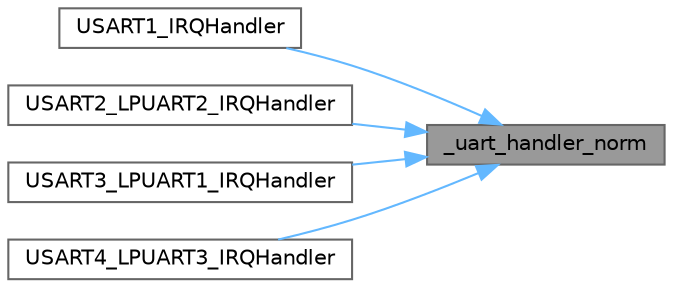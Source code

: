 digraph "_uart_handler_norm"
{
 // INTERACTIVE_SVG=YES
 // LATEX_PDF_SIZE
  bgcolor="transparent";
  edge [fontname=Helvetica,fontsize=10,labelfontname=Helvetica,labelfontsize=10];
  node [fontname=Helvetica,fontsize=10,shape=box,height=0.2,width=0.4];
  rankdir="RL";
  Node1 [id="Node000001",label="_uart_handler_norm",height=0.2,width=0.4,color="gray40", fillcolor="grey60", style="filled", fontcolor="black",tooltip=" "];
  Node1 -> Node2 [id="edge1_Node000001_Node000002",dir="back",color="steelblue1",style="solid",tooltip=" "];
  Node2 [id="Node000002",label="USART1_IRQHandler",height=0.2,width=0.4,color="grey40", fillcolor="white", style="filled",URL="$u0xx_2uart__handlers_8c.html#a7139cd4baabbbcbab0c1fe6d7d4ae1cc",tooltip=" "];
  Node1 -> Node3 [id="edge2_Node000001_Node000003",dir="back",color="steelblue1",style="solid",tooltip=" "];
  Node3 [id="Node000003",label="USART2_LPUART2_IRQHandler",height=0.2,width=0.4,color="grey40", fillcolor="white", style="filled",URL="$u0xx_2uart__handlers_8c.html#ad81f8f5f4eeb37afbe93e95d0727bb73",tooltip=" "];
  Node1 -> Node4 [id="edge3_Node000001_Node000004",dir="back",color="steelblue1",style="solid",tooltip=" "];
  Node4 [id="Node000004",label="USART3_LPUART1_IRQHandler",height=0.2,width=0.4,color="grey40", fillcolor="white", style="filled",URL="$u0xx_2uart__handlers_8c.html#a492d1f59d4204ccb4244427b72c6a540",tooltip=" "];
  Node1 -> Node5 [id="edge4_Node000001_Node000005",dir="back",color="steelblue1",style="solid",tooltip=" "];
  Node5 [id="Node000005",label="USART4_LPUART3_IRQHandler",height=0.2,width=0.4,color="grey40", fillcolor="white", style="filled",URL="$u0xx_2uart__handlers_8c.html#a3ceed8d959febe9f78eef3c20b3285b8",tooltip=" "];
}
